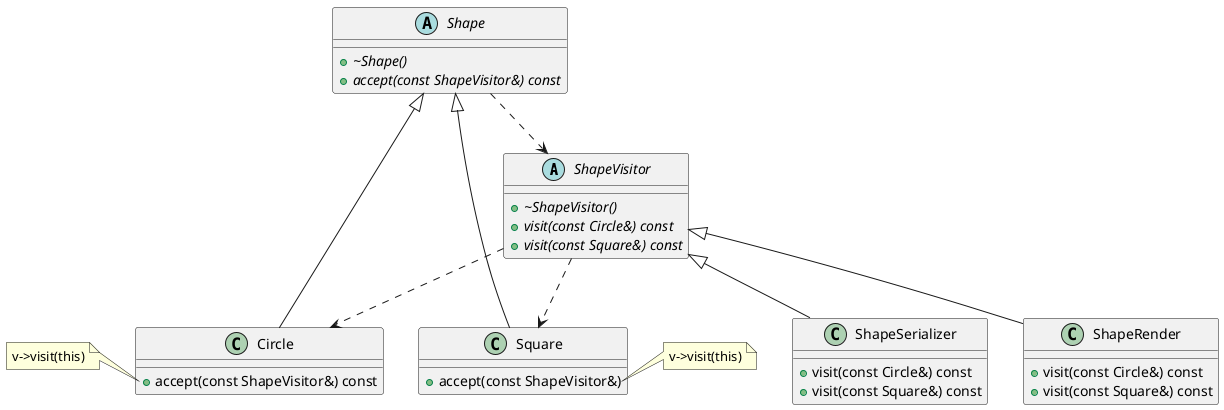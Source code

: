 @startuml

abstract class ShapeVisitor {
  + {abstract} ~ShapeVisitor()
  + {abstract} visit(const Circle&) const
  + {abstract} visit(const Square&) const
}

abstract class Shape {
  + {abstract} ~Shape()
  + {abstract} accept(const ShapeVisitor&) const
}

class Circle {
  + accept(const ShapeVisitor&) const
}

class Square {
  + accept(const ShapeVisitor&)
}

class ShapeSerializer {
  + visit(const Circle&) const
  + visit(const Square&) const
}

class ShapeRender {
  + visit(const Circle&) const
  + visit(const Square&) const
}

Shape <|-- Circle
Shape <|-- Square

ShapeVisitor <|-- ShapeSerializer
ShapeVisitor <|-- ShapeRender

Shape ..> ShapeVisitor
ShapeVisitor ..> Circle
ShapeVisitor ..> Square

note left of Circle::accept
    v->visit(this)
end note

note right of Square::accept
    v->visit(this)
end note

@enduml
